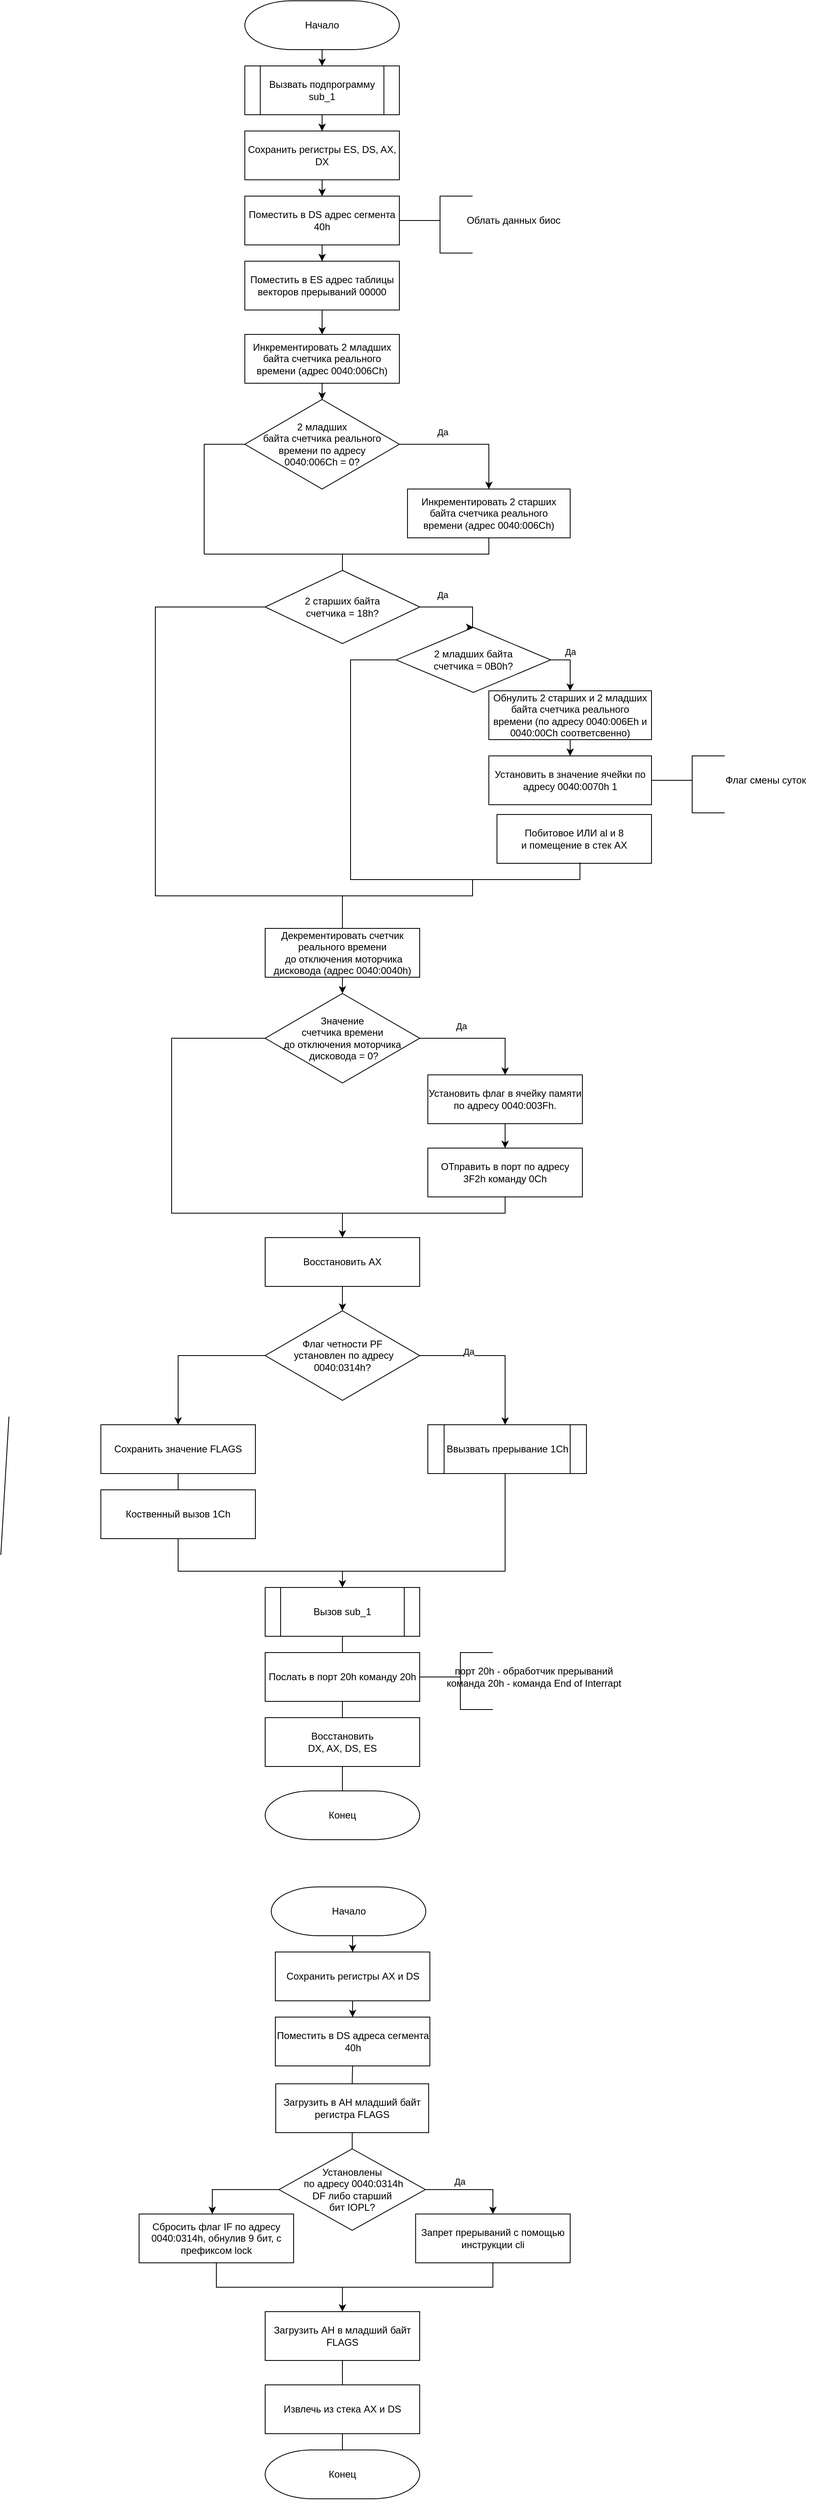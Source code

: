 <mxfile version="20.3.0" type="device"><diagram id="fYngIkv_1k9UD44MlV_V" name="Page-1"><mxGraphModel dx="1422" dy="868" grid="1" gridSize="10" guides="1" tooltips="1" connect="1" arrows="1" fold="1" page="1" pageScale="1" pageWidth="850" pageHeight="1100" math="0" shadow="0"><root><mxCell id="0"/><mxCell id="1" parent="0"/><mxCell id="P9aqzzIIjmorkexCd89F-17" style="edgeStyle=orthogonalEdgeStyle;rounded=0;orthogonalLoop=1;jettySize=auto;html=1;entryX=0.5;entryY=0;entryDx=0;entryDy=0;" parent="1" source="P9aqzzIIjmorkexCd89F-1" target="P9aqzzIIjmorkexCd89F-4" edge="1"><mxGeometry relative="1" as="geometry"/></mxCell><mxCell id="P9aqzzIIjmorkexCd89F-1" value="Начало" style="strokeWidth=1;html=1;shape=mxgraph.flowchart.terminator;whiteSpace=wrap;" parent="1" vertex="1"><mxGeometry x="320" y="40" width="190" height="60" as="geometry"/></mxCell><mxCell id="P9aqzzIIjmorkexCd89F-18" style="edgeStyle=orthogonalEdgeStyle;rounded=0;orthogonalLoop=1;jettySize=auto;html=1;entryX=0.5;entryY=0;entryDx=0;entryDy=0;" parent="1" source="P9aqzzIIjmorkexCd89F-4" target="P9aqzzIIjmorkexCd89F-5" edge="1"><mxGeometry relative="1" as="geometry"/></mxCell><mxCell id="P9aqzzIIjmorkexCd89F-4" value="Вызвать подпрограмму sub_1" style="shape=process;whiteSpace=wrap;html=1;backgroundOutline=1;" parent="1" vertex="1"><mxGeometry x="320" y="120" width="190" height="60" as="geometry"/></mxCell><mxCell id="P9aqzzIIjmorkexCd89F-19" style="edgeStyle=orthogonalEdgeStyle;rounded=0;orthogonalLoop=1;jettySize=auto;html=1;" parent="1" source="P9aqzzIIjmorkexCd89F-5" target="P9aqzzIIjmorkexCd89F-6" edge="1"><mxGeometry relative="1" as="geometry"/></mxCell><mxCell id="P9aqzzIIjmorkexCd89F-5" value="Сохранить регистры ES, DS, AX, DX" style="rounded=0;whiteSpace=wrap;html=1;" parent="1" vertex="1"><mxGeometry x="320" y="200" width="190" height="60" as="geometry"/></mxCell><mxCell id="P9aqzzIIjmorkexCd89F-20" style="edgeStyle=orthogonalEdgeStyle;rounded=0;orthogonalLoop=1;jettySize=auto;html=1;" parent="1" source="P9aqzzIIjmorkexCd89F-6" target="P9aqzzIIjmorkexCd89F-8" edge="1"><mxGeometry relative="1" as="geometry"/></mxCell><mxCell id="P9aqzzIIjmorkexCd89F-6" value="Поместить в DS адрес сегмента 40h" style="rounded=0;whiteSpace=wrap;html=1;" parent="1" vertex="1"><mxGeometry x="320" y="280" width="190" height="60" as="geometry"/></mxCell><mxCell id="P9aqzzIIjmorkexCd89F-21" style="edgeStyle=orthogonalEdgeStyle;rounded=0;orthogonalLoop=1;jettySize=auto;html=1;entryX=0.5;entryY=0;entryDx=0;entryDy=0;" parent="1" source="P9aqzzIIjmorkexCd89F-8" target="P9aqzzIIjmorkexCd89F-9" edge="1"><mxGeometry relative="1" as="geometry"/></mxCell><mxCell id="P9aqzzIIjmorkexCd89F-8" value="Поместить в ES адрес таблицы векторов прерываний 00000" style="rounded=0;whiteSpace=wrap;html=1;strokeWidth=1;" parent="1" vertex="1"><mxGeometry x="320" y="360" width="190" height="60" as="geometry"/></mxCell><mxCell id="P9aqzzIIjmorkexCd89F-22" style="edgeStyle=orthogonalEdgeStyle;rounded=0;orthogonalLoop=1;jettySize=auto;html=1;" parent="1" source="P9aqzzIIjmorkexCd89F-9" target="P9aqzzIIjmorkexCd89F-10" edge="1"><mxGeometry relative="1" as="geometry"/></mxCell><mxCell id="P9aqzzIIjmorkexCd89F-9" value="Инкрементировать 2 младших байта счетчика реального времени (адрес 0040:006Ch)" style="rounded=0;whiteSpace=wrap;html=1;strokeWidth=1;" parent="1" vertex="1"><mxGeometry x="320" y="450" width="190" height="60" as="geometry"/></mxCell><mxCell id="P9aqzzIIjmorkexCd89F-12" style="edgeStyle=orthogonalEdgeStyle;rounded=0;orthogonalLoop=1;jettySize=auto;html=1;" parent="1" source="P9aqzzIIjmorkexCd89F-10" target="P9aqzzIIjmorkexCd89F-11" edge="1"><mxGeometry relative="1" as="geometry"><Array as="points"><mxPoint x="620" y="585"/></Array></mxGeometry></mxCell><mxCell id="P9aqzzIIjmorkexCd89F-16" value="Да" style="edgeLabel;html=1;align=center;verticalAlign=middle;resizable=0;points=[];" parent="P9aqzzIIjmorkexCd89F-12" vertex="1" connectable="0"><mxGeometry x="-0.36" y="2" relative="1" as="geometry"><mxPoint y="-13" as="offset"/></mxGeometry></mxCell><mxCell id="P9aqzzIIjmorkexCd89F-10" value="2 младших&lt;br&gt;байта счетчика реального&lt;br&gt;времени по адресу&lt;br&gt;0040:006Ch = 0?" style="rhombus;whiteSpace=wrap;html=1;strokeWidth=1;" parent="1" vertex="1"><mxGeometry x="320" y="530" width="190" height="110" as="geometry"/></mxCell><mxCell id="P9aqzzIIjmorkexCd89F-11" value="Инкрементировать 2 старших байта счетчика реального времени&amp;nbsp;(адрес 0040:006Ch)" style="rounded=0;whiteSpace=wrap;html=1;strokeWidth=1;" parent="1" vertex="1"><mxGeometry x="520" y="640" width="200" height="60" as="geometry"/></mxCell><mxCell id="P9aqzzIIjmorkexCd89F-14" value="" style="endArrow=none;html=1;rounded=0;entryX=0;entryY=0.5;entryDx=0;entryDy=0;" parent="1" target="P9aqzzIIjmorkexCd89F-10" edge="1"><mxGeometry width="50" height="50" relative="1" as="geometry"><mxPoint x="270" y="720" as="sourcePoint"/><mxPoint x="520" y="550" as="targetPoint"/><Array as="points"><mxPoint x="270" y="585"/></Array></mxGeometry></mxCell><mxCell id="P9aqzzIIjmorkexCd89F-15" value="" style="endArrow=none;html=1;rounded=0;entryX=0.5;entryY=1;entryDx=0;entryDy=0;" parent="1" target="P9aqzzIIjmorkexCd89F-11" edge="1"><mxGeometry width="50" height="50" relative="1" as="geometry"><mxPoint x="270" y="720" as="sourcePoint"/><mxPoint x="520" y="550" as="targetPoint"/><Array as="points"><mxPoint x="620" y="720"/></Array></mxGeometry></mxCell><mxCell id="P9aqzzIIjmorkexCd89F-23" value="" style="endArrow=classic;html=1;rounded=0;" parent="1" edge="1"><mxGeometry width="50" height="50" relative="1" as="geometry"><mxPoint x="440" y="740" as="sourcePoint"/><mxPoint x="440" y="760" as="targetPoint"/></mxGeometry></mxCell><mxCell id="P9aqzzIIjmorkexCd89F-27" style="edgeStyle=orthogonalEdgeStyle;rounded=0;orthogonalLoop=1;jettySize=auto;html=1;entryX=0.5;entryY=0;entryDx=0;entryDy=0;" parent="1" source="P9aqzzIIjmorkexCd89F-24" target="qtz5dBGrEkjjbJ2cpX0m-3" edge="1"><mxGeometry relative="1" as="geometry"><Array as="points"><mxPoint x="600" y="785"/></Array><mxPoint x="690" y="840" as="targetPoint"/></mxGeometry></mxCell><mxCell id="P9aqzzIIjmorkexCd89F-122" value="Да" style="edgeLabel;html=1;align=center;verticalAlign=middle;resizable=0;points=[];" parent="P9aqzzIIjmorkexCd89F-27" vertex="1" connectable="0"><mxGeometry x="-0.695" y="-3" relative="1" as="geometry"><mxPoint x="14" y="-18" as="offset"/></mxGeometry></mxCell><mxCell id="P9aqzzIIjmorkexCd89F-24" value="2 старших байта&lt;br&gt;счетчика = 18h?" style="rhombus;whiteSpace=wrap;html=1;strokeWidth=1;" parent="1" vertex="1"><mxGeometry x="345" y="740" width="190" height="90" as="geometry"/></mxCell><mxCell id="P9aqzzIIjmorkexCd89F-28" style="edgeStyle=orthogonalEdgeStyle;rounded=0;orthogonalLoop=1;jettySize=auto;html=1;entryX=0.5;entryY=0;entryDx=0;entryDy=0;" parent="1" source="P9aqzzIIjmorkexCd89F-25" target="P9aqzzIIjmorkexCd89F-26" edge="1"><mxGeometry relative="1" as="geometry"/></mxCell><mxCell id="P9aqzzIIjmorkexCd89F-25" value="Обнулить 2 старших и 2 младших байта счетчика реального времени&amp;nbsp;(по адресу 0040:006Eh и 0040:00Ch соответсвенно)" style="rounded=0;whiteSpace=wrap;html=1;strokeWidth=1;" parent="1" vertex="1"><mxGeometry x="620" y="888" width="200" height="60" as="geometry"/></mxCell><mxCell id="P9aqzzIIjmorkexCd89F-26" value="Установить в значение ячейки по адресу 0040:0070h 1" style="rounded=0;whiteSpace=wrap;html=1;strokeWidth=1;" parent="1" vertex="1"><mxGeometry x="620" y="968" width="200" height="60" as="geometry"/></mxCell><mxCell id="P9aqzzIIjmorkexCd89F-30" value="Побитовое ИЛИ al и 8&lt;br&gt;и помещение в стек AX" style="rounded=0;whiteSpace=wrap;html=1;strokeWidth=1;" parent="1" vertex="1"><mxGeometry x="630" y="1040" width="190" height="60" as="geometry"/></mxCell><mxCell id="P9aqzzIIjmorkexCd89F-35" style="edgeStyle=orthogonalEdgeStyle;rounded=0;orthogonalLoop=1;jettySize=auto;html=1;" parent="1" source="P9aqzzIIjmorkexCd89F-32" target="P9aqzzIIjmorkexCd89F-34" edge="1"><mxGeometry relative="1" as="geometry"/></mxCell><mxCell id="P9aqzzIIjmorkexCd89F-32" value="Декрементировать счетчик реального времени&lt;br&gt;&amp;nbsp;до отключения моторчика дисковода (адрес 0040:0040h)" style="rounded=0;whiteSpace=wrap;html=1;strokeWidth=1;" parent="1" vertex="1"><mxGeometry x="345" y="1180" width="190" height="60" as="geometry"/></mxCell><mxCell id="P9aqzzIIjmorkexCd89F-38" style="edgeStyle=orthogonalEdgeStyle;rounded=0;orthogonalLoop=1;jettySize=auto;html=1;" parent="1" source="P9aqzzIIjmorkexCd89F-34" target="P9aqzzIIjmorkexCd89F-36" edge="1"><mxGeometry relative="1" as="geometry"><Array as="points"><mxPoint x="640" y="1315"/></Array></mxGeometry></mxCell><mxCell id="P9aqzzIIjmorkexCd89F-123" value="Да" style="edgeLabel;html=1;align=center;verticalAlign=middle;resizable=0;points=[];" parent="P9aqzzIIjmorkexCd89F-38" vertex="1" connectable="0"><mxGeometry x="-0.641" y="-1" relative="1" as="geometry"><mxPoint x="24" y="-16" as="offset"/></mxGeometry></mxCell><mxCell id="P9aqzzIIjmorkexCd89F-34" value="Значение &lt;br&gt;счетчика времени&lt;br&gt;до отключения моторчика&lt;br&gt;&amp;nbsp;дисковода = 0?" style="rhombus;whiteSpace=wrap;html=1;strokeWidth=1;" parent="1" vertex="1"><mxGeometry x="345" y="1260" width="190" height="110" as="geometry"/></mxCell><mxCell id="P9aqzzIIjmorkexCd89F-40" style="edgeStyle=orthogonalEdgeStyle;rounded=0;orthogonalLoop=1;jettySize=auto;html=1;entryX=0.5;entryY=0;entryDx=0;entryDy=0;" parent="1" source="P9aqzzIIjmorkexCd89F-36" target="P9aqzzIIjmorkexCd89F-37" edge="1"><mxGeometry relative="1" as="geometry"/></mxCell><mxCell id="P9aqzzIIjmorkexCd89F-36" value="Установить флаг в ячейку памяти по адресу 0040:003Fh." style="rounded=0;whiteSpace=wrap;html=1;strokeWidth=1;" parent="1" vertex="1"><mxGeometry x="545" y="1360" width="190" height="60" as="geometry"/></mxCell><mxCell id="P9aqzzIIjmorkexCd89F-37" value="ОТправить в порт по адресу 3F2h команду 0Ch" style="rounded=0;whiteSpace=wrap;html=1;strokeWidth=1;" parent="1" vertex="1"><mxGeometry x="545" y="1450" width="190" height="60" as="geometry"/></mxCell><mxCell id="P9aqzzIIjmorkexCd89F-39" value="" style="endArrow=none;html=1;rounded=0;entryX=0;entryY=0.5;entryDx=0;entryDy=0;exitX=0.5;exitY=1;exitDx=0;exitDy=0;" parent="1" source="P9aqzzIIjmorkexCd89F-37" target="P9aqzzIIjmorkexCd89F-34" edge="1"><mxGeometry width="50" height="50" relative="1" as="geometry"><mxPoint x="400" y="1490" as="sourcePoint"/><mxPoint x="450" y="1440" as="targetPoint"/><Array as="points"><mxPoint x="640" y="1530"/><mxPoint x="230" y="1530"/><mxPoint x="230" y="1315"/></Array></mxGeometry></mxCell><mxCell id="P9aqzzIIjmorkexCd89F-41" value="" style="endArrow=classic;html=1;rounded=0;" parent="1" edge="1"><mxGeometry width="50" height="50" relative="1" as="geometry"><mxPoint x="440" y="1530" as="sourcePoint"/><mxPoint x="440" y="1560" as="targetPoint"/></mxGeometry></mxCell><mxCell id="P9aqzzIIjmorkexCd89F-44" style="edgeStyle=orthogonalEdgeStyle;rounded=0;orthogonalLoop=1;jettySize=auto;html=1;" parent="1" source="P9aqzzIIjmorkexCd89F-42" target="P9aqzzIIjmorkexCd89F-43" edge="1"><mxGeometry relative="1" as="geometry"/></mxCell><mxCell id="P9aqzzIIjmorkexCd89F-42" value="Восстановить AX" style="rounded=0;whiteSpace=wrap;html=1;strokeWidth=1;" parent="1" vertex="1"><mxGeometry x="345" y="1560" width="190" height="60" as="geometry"/></mxCell><mxCell id="P9aqzzIIjmorkexCd89F-46" style="edgeStyle=orthogonalEdgeStyle;rounded=0;orthogonalLoop=1;jettySize=auto;html=1;entryX=0.5;entryY=0;entryDx=0;entryDy=0;" parent="1" source="P9aqzzIIjmorkexCd89F-43" edge="1"><mxGeometry relative="1" as="geometry"><Array as="points"><mxPoint x="640" y="1705"/></Array><mxPoint x="640" y="1790" as="targetPoint"/></mxGeometry></mxCell><mxCell id="P9aqzzIIjmorkexCd89F-124" value="Да" style="edgeLabel;html=1;align=center;verticalAlign=middle;resizable=0;points=[];" parent="P9aqzzIIjmorkexCd89F-46" vertex="1" connectable="0"><mxGeometry x="-0.37" y="-2" relative="1" as="geometry"><mxPoint y="-7" as="offset"/></mxGeometry></mxCell><mxCell id="P9aqzzIIjmorkexCd89F-51" style="edgeStyle=orthogonalEdgeStyle;rounded=0;orthogonalLoop=1;jettySize=auto;html=1;exitX=0;exitY=0.5;exitDx=0;exitDy=0;entryX=0.5;entryY=0;entryDx=0;entryDy=0;" parent="1" source="P9aqzzIIjmorkexCd89F-43" target="P9aqzzIIjmorkexCd89F-47" edge="1"><mxGeometry relative="1" as="geometry"/></mxCell><mxCell id="P9aqzzIIjmorkexCd89F-43" value="Флаг четности PF&lt;br&gt;&amp;nbsp;установлен по адресу&lt;br&gt;0040:0314h?" style="rhombus;whiteSpace=wrap;html=1;strokeWidth=1;" parent="1" vertex="1"><mxGeometry x="345" y="1650" width="190" height="110" as="geometry"/></mxCell><mxCell id="P9aqzzIIjmorkexCd89F-47" value="Сохранить значение FLAGS" style="rounded=0;whiteSpace=wrap;html=1;strokeWidth=1;" parent="1" vertex="1"><mxGeometry x="143" y="1790" width="190" height="60" as="geometry"/></mxCell><mxCell id="P9aqzzIIjmorkexCd89F-50" value="Коственный вызов 1Ch" style="rounded=0;whiteSpace=wrap;html=1;strokeWidth=1;" parent="1" vertex="1"><mxGeometry x="143" y="1870" width="190" height="60" as="geometry"/></mxCell><mxCell id="P9aqzzIIjmorkexCd89F-52" value="" style="endArrow=none;html=1;rounded=0;exitX=0.5;exitY=1;exitDx=0;exitDy=0;entryX=0.5;entryY=0;entryDx=0;entryDy=0;" parent="1" source="P9aqzzIIjmorkexCd89F-47" edge="1"><mxGeometry width="50" height="50" relative="1" as="geometry"><mxPoint x="370" y="1940" as="sourcePoint"/><mxPoint x="238" y="1870" as="targetPoint"/></mxGeometry></mxCell><mxCell id="P9aqzzIIjmorkexCd89F-56" value="" style="endArrow=none;html=1;rounded=0;entryX=0.5;entryY=1;entryDx=0;entryDy=0;exitX=0.5;exitY=1;exitDx=0;exitDy=0;" parent="1" source="P9aqzzIIjmorkexCd89F-50" edge="1"><mxGeometry width="50" height="50" relative="1" as="geometry"><mxPoint x="370" y="2020" as="sourcePoint"/><mxPoint x="640" y="1850" as="targetPoint"/><Array as="points"><mxPoint x="238" y="1970"/><mxPoint x="640" y="1970"/></Array></mxGeometry></mxCell><mxCell id="P9aqzzIIjmorkexCd89F-57" value="Вызов sub_1" style="shape=process;whiteSpace=wrap;html=1;backgroundOutline=1;strokeWidth=1;" parent="1" vertex="1"><mxGeometry x="345" y="1990" width="190" height="60" as="geometry"/></mxCell><mxCell id="P9aqzzIIjmorkexCd89F-58" value="Послать в порт 20h команду 20h" style="rounded=0;whiteSpace=wrap;html=1;strokeWidth=1;" parent="1" vertex="1"><mxGeometry x="345" y="2070" width="190" height="60" as="geometry"/></mxCell><mxCell id="P9aqzzIIjmorkexCd89F-59" value="Восстановить&lt;br&gt;DX, AX, DS, ES" style="rounded=0;whiteSpace=wrap;html=1;strokeWidth=1;" parent="1" vertex="1"><mxGeometry x="345" y="2150" width="190" height="60" as="geometry"/></mxCell><mxCell id="P9aqzzIIjmorkexCd89F-60" value="" style="endArrow=classic;html=1;rounded=0;entryX=0.5;entryY=0;entryDx=0;entryDy=0;" parent="1" target="P9aqzzIIjmorkexCd89F-57" edge="1"><mxGeometry width="50" height="50" relative="1" as="geometry"><mxPoint x="440" y="1970" as="sourcePoint"/><mxPoint x="570" y="2040" as="targetPoint"/></mxGeometry></mxCell><mxCell id="P9aqzzIIjmorkexCd89F-62" value="" style="endArrow=none;html=1;rounded=0;exitX=0.5;exitY=1;exitDx=0;exitDy=0;entryX=0.5;entryY=0;entryDx=0;entryDy=0;" parent="1" source="P9aqzzIIjmorkexCd89F-57" target="P9aqzzIIjmorkexCd89F-58" edge="1"><mxGeometry width="50" height="50" relative="1" as="geometry"><mxPoint x="464.5" y="2050" as="sourcePoint"/><mxPoint x="464.5" y="2070" as="targetPoint"/></mxGeometry></mxCell><mxCell id="P9aqzzIIjmorkexCd89F-63" value="" style="endArrow=none;html=1;rounded=0;exitX=0.5;exitY=1;exitDx=0;exitDy=0;entryX=0.5;entryY=0;entryDx=0;entryDy=0;" parent="1" source="P9aqzzIIjmorkexCd89F-58" target="P9aqzzIIjmorkexCd89F-59" edge="1"><mxGeometry width="50" height="50" relative="1" as="geometry"><mxPoint x="464.5" y="2130" as="sourcePoint"/><mxPoint x="464.5" y="2150" as="targetPoint"/></mxGeometry></mxCell><mxCell id="P9aqzzIIjmorkexCd89F-65" value="" style="endArrow=none;html=1;rounded=0;exitX=0.5;exitY=1;exitDx=0;exitDy=0;entryX=0.5;entryY=0;entryDx=0;entryDy=0;entryPerimeter=0;" parent="1" source="P9aqzzIIjmorkexCd89F-59" target="P9aqzzIIjmorkexCd89F-194" edge="1"><mxGeometry width="50" height="50" relative="1" as="geometry"><mxPoint x="464.5" y="2390" as="sourcePoint"/><mxPoint x="440" y="2410" as="targetPoint"/></mxGeometry></mxCell><mxCell id="P9aqzzIIjmorkexCd89F-192" value="" style="endArrow=none;html=1;rounded=0;exitX=0.5;exitY=1;exitDx=0;exitDy=0;entryX=0.5;entryY=0;entryDx=0;entryDy=0;" parent="1" edge="1"><mxGeometry width="50" height="50" relative="1" as="geometry"><mxPoint x="440" y="2220" as="sourcePoint"/><mxPoint x="440" y="2240" as="targetPoint"/></mxGeometry></mxCell><mxCell id="P9aqzzIIjmorkexCd89F-194" value="Конец" style="strokeWidth=1;html=1;shape=mxgraph.flowchart.terminator;whiteSpace=wrap;" parent="1" vertex="1"><mxGeometry x="345" y="2240" width="190" height="60" as="geometry"/></mxCell><mxCell id="P9aqzzIIjmorkexCd89F-196" value="Начало" style="strokeWidth=1;html=1;shape=mxgraph.flowchart.terminator;whiteSpace=wrap;" parent="1" vertex="1"><mxGeometry x="352.5" y="2358" width="190" height="60" as="geometry"/></mxCell><mxCell id="P9aqzzIIjmorkexCd89F-197" style="edgeStyle=orthogonalEdgeStyle;rounded=0;orthogonalLoop=1;jettySize=auto;html=1;entryX=0.5;entryY=0;entryDx=0;entryDy=0;" parent="1" target="P9aqzzIIjmorkexCd89F-200" edge="1"><mxGeometry relative="1" as="geometry"><mxPoint x="477.5" y="2418" as="sourcePoint"/></mxGeometry></mxCell><mxCell id="P9aqzzIIjmorkexCd89F-199" style="edgeStyle=orthogonalEdgeStyle;rounded=0;orthogonalLoop=1;jettySize=auto;html=1;" parent="1" source="P9aqzzIIjmorkexCd89F-200" target="P9aqzzIIjmorkexCd89F-201" edge="1"><mxGeometry relative="1" as="geometry"/></mxCell><mxCell id="P9aqzzIIjmorkexCd89F-200" value="Сохранить регистры AX и DS" style="rounded=0;whiteSpace=wrap;html=1;" parent="1" vertex="1"><mxGeometry x="357.5" y="2438" width="190" height="60" as="geometry"/></mxCell><mxCell id="P9aqzzIIjmorkexCd89F-201" value="Поместить в DS адреса сегмента 40h" style="rounded=0;whiteSpace=wrap;html=1;" parent="1" vertex="1"><mxGeometry x="357.5" y="2518" width="190" height="60" as="geometry"/></mxCell><mxCell id="P9aqzzIIjmorkexCd89F-205" style="edgeStyle=orthogonalEdgeStyle;rounded=0;orthogonalLoop=1;jettySize=auto;html=1;entryX=0.5;entryY=0;entryDx=0;entryDy=0;" parent="1" source="P9aqzzIIjmorkexCd89F-202" target="P9aqzzIIjmorkexCd89F-204" edge="1"><mxGeometry relative="1" as="geometry"><Array as="points"><mxPoint x="625" y="2730"/></Array></mxGeometry></mxCell><mxCell id="P9aqzzIIjmorkexCd89F-207" value="Да" style="edgeLabel;html=1;align=center;verticalAlign=middle;resizable=0;points=[];" parent="P9aqzzIIjmorkexCd89F-205" vertex="1" connectable="0"><mxGeometry x="-0.018" relative="1" as="geometry"><mxPoint x="-14" y="-10" as="offset"/></mxGeometry></mxCell><mxCell id="JBvyMtqKWJbh8irKtBqU-12" style="edgeStyle=orthogonalEdgeStyle;rounded=0;orthogonalLoop=1;jettySize=auto;html=1;" parent="1" source="P9aqzzIIjmorkexCd89F-202" target="JBvyMtqKWJbh8irKtBqU-11" edge="1"><mxGeometry relative="1" as="geometry"><Array as="points"><mxPoint x="280" y="2730"/></Array></mxGeometry></mxCell><mxCell id="P9aqzzIIjmorkexCd89F-202" value="Установлены&lt;br&gt;&amp;nbsp;по адресу 0040:0314h&lt;br&gt;DF либо старший &lt;br&gt;бит IOPL?" style="rhombus;whiteSpace=wrap;html=1;" parent="1" vertex="1"><mxGeometry x="362" y="2680" width="180" height="100" as="geometry"/></mxCell><mxCell id="JBvyMtqKWJbh8irKtBqU-9" style="edgeStyle=orthogonalEdgeStyle;rounded=0;orthogonalLoop=1;jettySize=auto;html=1;entryX=0.5;entryY=0;entryDx=0;entryDy=0;" parent="1" source="P9aqzzIIjmorkexCd89F-204" target="P9aqzzIIjmorkexCd89F-212" edge="1"><mxGeometry relative="1" as="geometry"><mxPoint x="452.5" y="2860" as="targetPoint"/><Array as="points"><mxPoint x="625" y="2850"/><mxPoint x="440" y="2850"/></Array></mxGeometry></mxCell><mxCell id="P9aqzzIIjmorkexCd89F-204" value="Запрет прерываний с помощью инструкции cli" style="rounded=0;whiteSpace=wrap;html=1;" parent="1" vertex="1"><mxGeometry x="530" y="2760" width="190" height="60" as="geometry"/></mxCell><mxCell id="P9aqzzIIjmorkexCd89F-212" value="Загрузить AH в младший байт FLAGS" style="rounded=0;whiteSpace=wrap;html=1;" parent="1" vertex="1"><mxGeometry x="345" y="2880" width="190" height="60" as="geometry"/></mxCell><mxCell id="P9aqzzIIjmorkexCd89F-213" value="Извлечь из стека AX и DS" style="rounded=0;whiteSpace=wrap;html=1;" parent="1" vertex="1"><mxGeometry x="345" y="2970" width="190" height="60" as="geometry"/></mxCell><mxCell id="P9aqzzIIjmorkexCd89F-217" value="" style="endArrow=none;html=1;rounded=0;exitX=0.5;exitY=1;exitDx=0;exitDy=0;entryX=0.5;entryY=0;entryDx=0;entryDy=0;entryPerimeter=0;" parent="1" source="P9aqzzIIjmorkexCd89F-213" target="P9aqzzIIjmorkexCd89F-218" edge="1"><mxGeometry width="50" height="50" relative="1" as="geometry"><mxPoint x="434.5" y="3030" as="sourcePoint"/><mxPoint x="434.5" y="3050" as="targetPoint"/></mxGeometry></mxCell><mxCell id="P9aqzzIIjmorkexCd89F-218" value="Конец" style="strokeWidth=1;html=1;shape=mxgraph.flowchart.terminator;whiteSpace=wrap;" parent="1" vertex="1"><mxGeometry x="345" y="3050" width="190" height="60" as="geometry"/></mxCell><mxCell id="JBvyMtqKWJbh8irKtBqU-11" value="Сбросить флаг IF по адресу 0040:0314h, обнулив 9 бит, с префиксом lock" style="rounded=0;whiteSpace=wrap;html=1;" parent="1" vertex="1"><mxGeometry x="190" y="2760" width="190" height="60" as="geometry"/></mxCell><mxCell id="qtz5dBGrEkjjbJ2cpX0m-1" value="" style="endArrow=none;html=1;rounded=0;exitX=0.5;exitY=1;exitDx=0;exitDy=0;" parent="1" source="JBvyMtqKWJbh8irKtBqU-11" edge="1"><mxGeometry width="50" height="50" relative="1" as="geometry"><mxPoint x="420" y="2850" as="sourcePoint"/><mxPoint x="450" y="2850" as="targetPoint"/><Array as="points"><mxPoint x="285" y="2850"/><mxPoint x="450" y="2850"/></Array></mxGeometry></mxCell><mxCell id="qtz5dBGrEkjjbJ2cpX0m-5" style="edgeStyle=orthogonalEdgeStyle;rounded=0;orthogonalLoop=1;jettySize=auto;html=1;entryX=0.5;entryY=0;entryDx=0;entryDy=0;" parent="1" source="qtz5dBGrEkjjbJ2cpX0m-3" target="P9aqzzIIjmorkexCd89F-25" edge="1"><mxGeometry relative="1" as="geometry"><Array as="points"><mxPoint x="720" y="850"/></Array></mxGeometry></mxCell><mxCell id="qtz5dBGrEkjjbJ2cpX0m-6" value="Да" style="edgeLabel;html=1;align=center;verticalAlign=middle;resizable=0;points=[];" parent="qtz5dBGrEkjjbJ2cpX0m-5" vertex="1" connectable="0"><mxGeometry x="-0.032" y="-1" relative="1" as="geometry"><mxPoint x="1" y="-16" as="offset"/></mxGeometry></mxCell><mxCell id="qtz5dBGrEkjjbJ2cpX0m-3" value="2 младших байта&lt;br&gt;счетчика = 0B0h?" style="rhombus;whiteSpace=wrap;html=1;" parent="1" vertex="1"><mxGeometry x="506" y="810" width="190" height="80" as="geometry"/></mxCell><mxCell id="qtz5dBGrEkjjbJ2cpX0m-4" value="" style="endArrow=none;html=1;rounded=0;entryX=0.5;entryY=0;entryDx=0;entryDy=0;" parent="1" target="P9aqzzIIjmorkexCd89F-24" edge="1"><mxGeometry width="50" height="50" relative="1" as="geometry"><mxPoint x="440" y="720" as="sourcePoint"/><mxPoint x="470" y="840" as="targetPoint"/></mxGeometry></mxCell><mxCell id="qtz5dBGrEkjjbJ2cpX0m-7" value="" style="endArrow=none;html=1;rounded=0;exitX=0;exitY=0.5;exitDx=0;exitDy=0;entryX=0.537;entryY=0.983;entryDx=0;entryDy=0;entryPerimeter=0;" parent="1" source="qtz5dBGrEkjjbJ2cpX0m-3" target="P9aqzzIIjmorkexCd89F-30" edge="1"><mxGeometry width="50" height="50" relative="1" as="geometry"><mxPoint x="450" y="990" as="sourcePoint"/><mxPoint x="710" y="1050" as="targetPoint"/><Array as="points"><mxPoint x="450" y="850"/><mxPoint x="450" y="1120"/><mxPoint x="732" y="1120"/></Array></mxGeometry></mxCell><mxCell id="qtz5dBGrEkjjbJ2cpX0m-10" value="" style="endArrow=none;html=1;rounded=0;" parent="1" edge="1"><mxGeometry width="50" height="50" relative="1" as="geometry"><mxPoint x="30" y="1780" as="sourcePoint"/><mxPoint x="20" y="1950" as="targetPoint"/></mxGeometry></mxCell><mxCell id="qCeBzT8JXZy3QmtgFxV8-1" value="" style="endArrow=none;html=1;rounded=0;exitX=0.5;exitY=1;exitDx=0;exitDy=0;entryX=0.5;entryY=0;entryDx=0;entryDy=0;" parent="1" source="P9aqzzIIjmorkexCd89F-212" target="P9aqzzIIjmorkexCd89F-213" edge="1"><mxGeometry width="50" height="50" relative="1" as="geometry"><mxPoint x="400" y="2850" as="sourcePoint"/><mxPoint x="450" y="2800" as="targetPoint"/></mxGeometry></mxCell><mxCell id="EFicJ-7NAfPSVWDrtVJ1-1" value="" style="endArrow=none;html=1;rounded=0;exitX=0;exitY=0.5;exitDx=0;exitDy=0;" edge="1" parent="1" source="P9aqzzIIjmorkexCd89F-24"><mxGeometry width="50" height="50" relative="1" as="geometry"><mxPoint x="400" y="1050" as="sourcePoint"/><mxPoint x="600" y="1120" as="targetPoint"/><Array as="points"><mxPoint x="210" y="785"/><mxPoint x="210" y="1140"/><mxPoint x="600" y="1140"/></Array></mxGeometry></mxCell><mxCell id="EFicJ-7NAfPSVWDrtVJ1-2" value="" style="endArrow=none;html=1;rounded=0;exitX=0.5;exitY=0;exitDx=0;exitDy=0;" edge="1" parent="1" source="P9aqzzIIjmorkexCd89F-32"><mxGeometry width="50" height="50" relative="1" as="geometry"><mxPoint x="400" y="1050" as="sourcePoint"/><mxPoint x="440" y="1140" as="targetPoint"/></mxGeometry></mxCell><mxCell id="EFicJ-7NAfPSVWDrtVJ1-3" value="" style="endArrow=none;html=1;rounded=0;exitX=1;exitY=0.5;exitDx=0;exitDy=0;" edge="1" parent="1" source="P9aqzzIIjmorkexCd89F-6"><mxGeometry width="50" height="50" relative="1" as="geometry"><mxPoint x="400" y="200" as="sourcePoint"/><mxPoint x="600" y="280" as="targetPoint"/><Array as="points"><mxPoint x="560" y="310"/><mxPoint x="560" y="280"/></Array></mxGeometry></mxCell><mxCell id="EFicJ-7NAfPSVWDrtVJ1-4" value="" style="endArrow=none;html=1;rounded=0;" edge="1" parent="1"><mxGeometry width="50" height="50" relative="1" as="geometry"><mxPoint x="560" y="310" as="sourcePoint"/><mxPoint x="600" y="350" as="targetPoint"/><Array as="points"><mxPoint x="560" y="350"/></Array></mxGeometry></mxCell><mxCell id="EFicJ-7NAfPSVWDrtVJ1-5" value="Облать данных биос" style="text;html=1;align=center;verticalAlign=middle;resizable=0;points=[];autosize=1;strokeColor=none;fillColor=none;" vertex="1" parent="1"><mxGeometry x="580" y="295" width="140" height="30" as="geometry"/></mxCell><mxCell id="EFicJ-7NAfPSVWDrtVJ1-6" value="Ввызвать прерывание 1Ch" style="shape=process;whiteSpace=wrap;html=1;backgroundOutline=1;" vertex="1" parent="1"><mxGeometry x="545" y="1790" width="195" height="60" as="geometry"/></mxCell><mxCell id="EFicJ-7NAfPSVWDrtVJ1-7" value="" style="endArrow=none;html=1;rounded=0;exitX=1;exitY=0.5;exitDx=0;exitDy=0;" edge="1" parent="1"><mxGeometry width="50" height="50" relative="1" as="geometry"><mxPoint x="535" y="2100" as="sourcePoint"/><mxPoint x="625" y="2070" as="targetPoint"/><Array as="points"><mxPoint x="585" y="2100"/><mxPoint x="585" y="2070"/></Array></mxGeometry></mxCell><mxCell id="EFicJ-7NAfPSVWDrtVJ1-8" value="" style="endArrow=none;html=1;rounded=0;" edge="1" parent="1"><mxGeometry width="50" height="50" relative="1" as="geometry"><mxPoint x="585" y="2100" as="sourcePoint"/><mxPoint x="625" y="2140" as="targetPoint"/><Array as="points"><mxPoint x="585" y="2140"/></Array></mxGeometry></mxCell><mxCell id="EFicJ-7NAfPSVWDrtVJ1-9" value="порт 20h - обработчик прерываний&lt;br&gt;команда 20h - команда End of Interrapt" style="text;html=1;align=center;verticalAlign=middle;resizable=0;points=[];autosize=1;strokeColor=none;fillColor=none;" vertex="1" parent="1"><mxGeometry x="555" y="2080" width="240" height="40" as="geometry"/></mxCell><mxCell id="EFicJ-7NAfPSVWDrtVJ1-10" value="Загрузить в AH младший байт регистра FLAGS" style="rounded=0;whiteSpace=wrap;html=1;" vertex="1" parent="1"><mxGeometry x="358" y="2600" width="188" height="60" as="geometry"/></mxCell><mxCell id="EFicJ-7NAfPSVWDrtVJ1-11" value="" style="endArrow=none;html=1;rounded=0;entryX=0.5;entryY=0;entryDx=0;entryDy=0;exitX=0.5;exitY=1;exitDx=0;exitDy=0;" edge="1" parent="1" source="EFicJ-7NAfPSVWDrtVJ1-10" target="P9aqzzIIjmorkexCd89F-202"><mxGeometry width="50" height="50" relative="1" as="geometry"><mxPoint x="440" y="2660" as="sourcePoint"/><mxPoint x="450" y="2630" as="targetPoint"/></mxGeometry></mxCell><mxCell id="EFicJ-7NAfPSVWDrtVJ1-15" value="" style="endArrow=none;html=1;rounded=0;exitX=0.5;exitY=1;exitDx=0;exitDy=0;entryX=0.5;entryY=0;entryDx=0;entryDy=0;" edge="1" parent="1" source="P9aqzzIIjmorkexCd89F-201" target="EFicJ-7NAfPSVWDrtVJ1-10"><mxGeometry width="50" height="50" relative="1" as="geometry"><mxPoint x="400" y="2680" as="sourcePoint"/><mxPoint x="450" y="2600" as="targetPoint"/></mxGeometry></mxCell><mxCell id="EFicJ-7NAfPSVWDrtVJ1-16" value="" style="endArrow=none;html=1;rounded=0;exitX=1;exitY=0.5;exitDx=0;exitDy=0;" edge="1" parent="1"><mxGeometry width="50" height="50" relative="1" as="geometry"><mxPoint x="820" y="998" as="sourcePoint"/><mxPoint x="910" y="968" as="targetPoint"/><Array as="points"><mxPoint x="870" y="998"/><mxPoint x="870" y="968"/></Array></mxGeometry></mxCell><mxCell id="EFicJ-7NAfPSVWDrtVJ1-17" value="" style="endArrow=none;html=1;rounded=0;" edge="1" parent="1"><mxGeometry width="50" height="50" relative="1" as="geometry"><mxPoint x="870" y="998" as="sourcePoint"/><mxPoint x="910" y="1038" as="targetPoint"/><Array as="points"><mxPoint x="870" y="1038"/></Array></mxGeometry></mxCell><mxCell id="EFicJ-7NAfPSVWDrtVJ1-18" value="Флаг смены суток" style="text;html=1;align=center;verticalAlign=middle;resizable=0;points=[];autosize=1;strokeColor=none;fillColor=none;" vertex="1" parent="1"><mxGeometry x="900" y="983" width="120" height="30" as="geometry"/></mxCell></root></mxGraphModel></diagram></mxfile>
